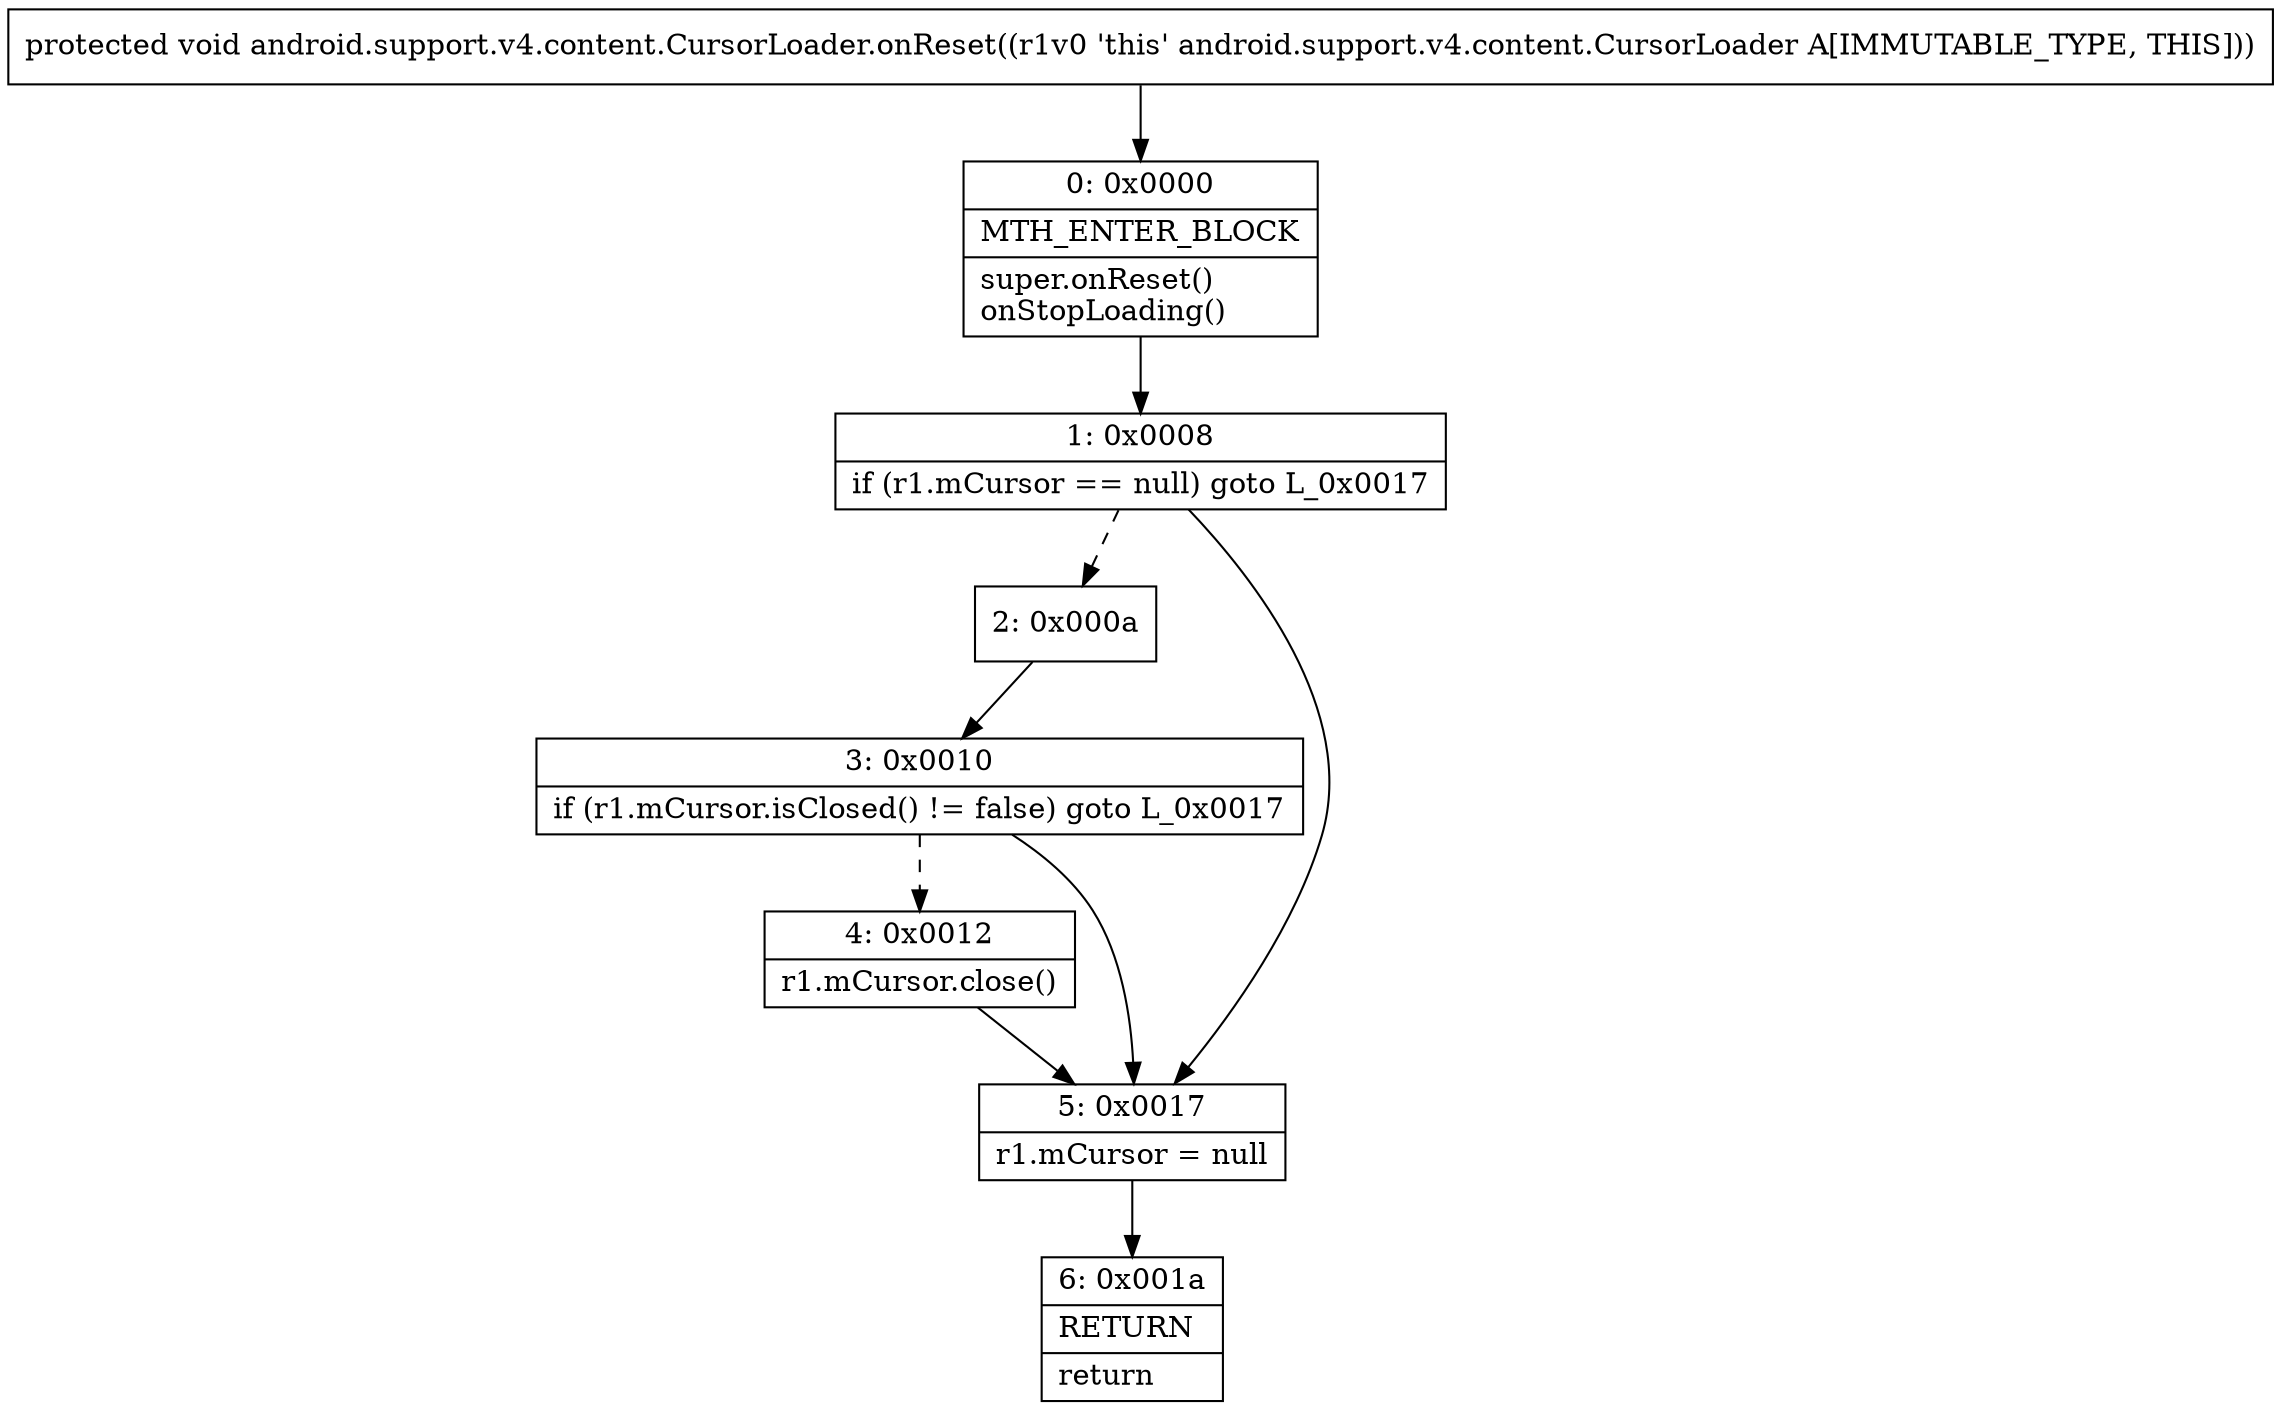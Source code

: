 digraph "CFG forandroid.support.v4.content.CursorLoader.onReset()V" {
Node_0 [shape=record,label="{0\:\ 0x0000|MTH_ENTER_BLOCK\l|super.onReset()\lonStopLoading()\l}"];
Node_1 [shape=record,label="{1\:\ 0x0008|if (r1.mCursor == null) goto L_0x0017\l}"];
Node_2 [shape=record,label="{2\:\ 0x000a}"];
Node_3 [shape=record,label="{3\:\ 0x0010|if (r1.mCursor.isClosed() != false) goto L_0x0017\l}"];
Node_4 [shape=record,label="{4\:\ 0x0012|r1.mCursor.close()\l}"];
Node_5 [shape=record,label="{5\:\ 0x0017|r1.mCursor = null\l}"];
Node_6 [shape=record,label="{6\:\ 0x001a|RETURN\l|return\l}"];
MethodNode[shape=record,label="{protected void android.support.v4.content.CursorLoader.onReset((r1v0 'this' android.support.v4.content.CursorLoader A[IMMUTABLE_TYPE, THIS])) }"];
MethodNode -> Node_0;
Node_0 -> Node_1;
Node_1 -> Node_2[style=dashed];
Node_1 -> Node_5;
Node_2 -> Node_3;
Node_3 -> Node_4[style=dashed];
Node_3 -> Node_5;
Node_4 -> Node_5;
Node_5 -> Node_6;
}

